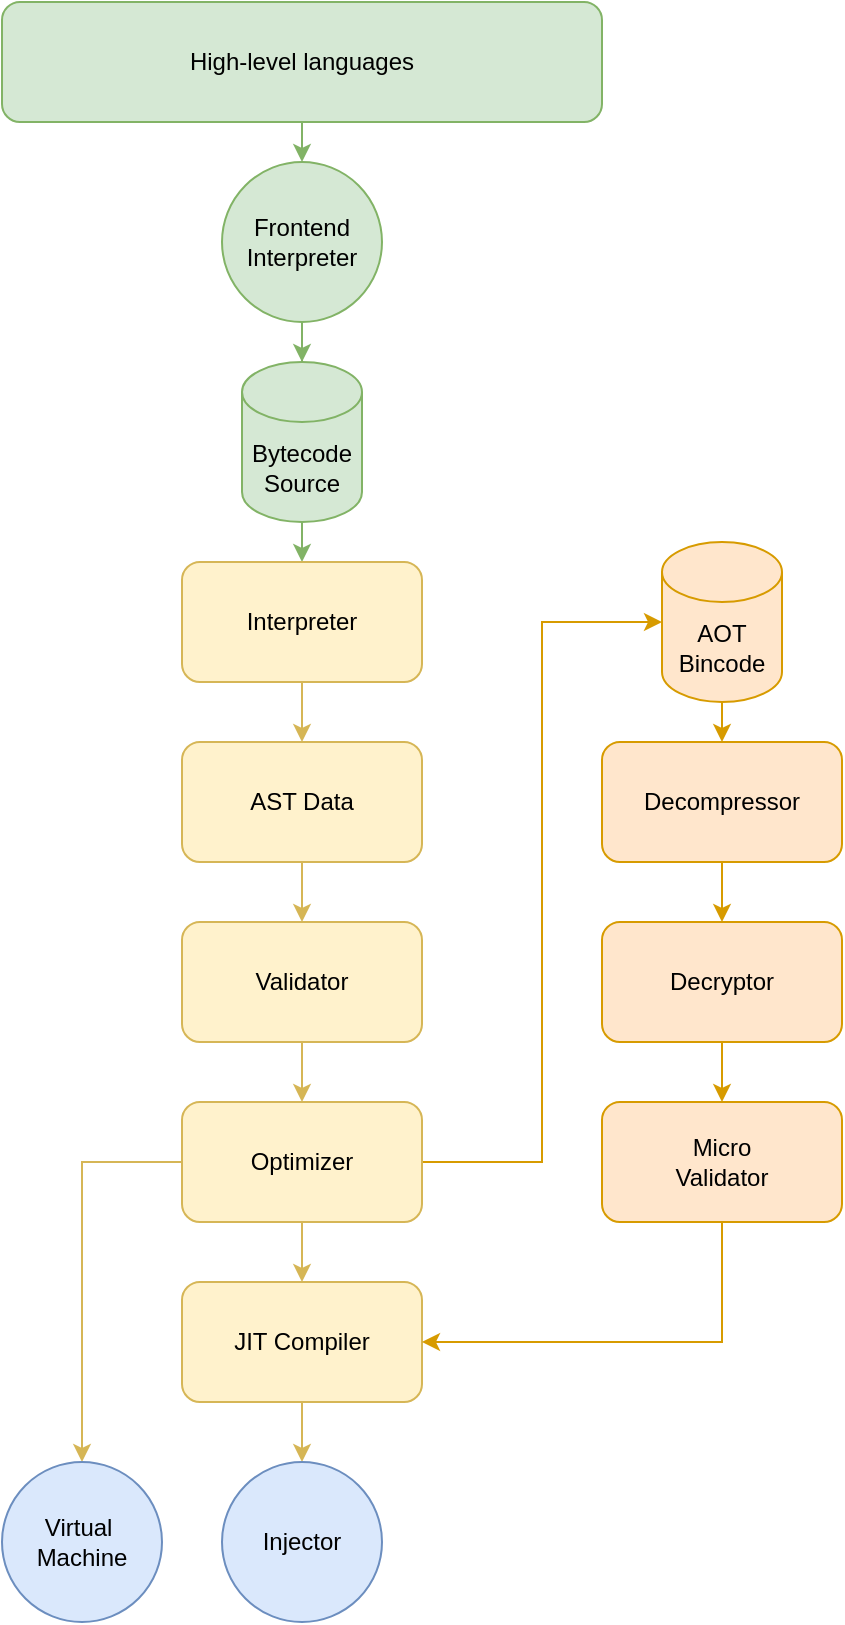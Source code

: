 <mxfile version="14.1.8" type="device"><diagram id="cywzkwUiJ6ZJpvaHsPgz" name="Page-1"><mxGraphModel dx="1718" dy="2155" grid="1" gridSize="10" guides="1" tooltips="1" connect="1" arrows="1" fold="1" page="1" pageScale="1" pageWidth="827" pageHeight="1169" math="0" shadow="0"><root><mxCell id="0"/><mxCell id="1" parent="0"/><mxCell id="d5nWc1MmFphjFf4pdwra-12" style="edgeStyle=orthogonalEdgeStyle;rounded=0;orthogonalLoop=1;jettySize=auto;html=1;exitX=0.5;exitY=1;exitDx=0;exitDy=0;exitPerimeter=0;entryX=0.5;entryY=0;entryDx=0;entryDy=0;fillColor=#d5e8d4;strokeColor=#82b366;" parent="1" source="d5nWc1MmFphjFf4pdwra-7" target="d5nWc1MmFphjFf4pdwra-8" edge="1"><mxGeometry relative="1" as="geometry"/></mxCell><mxCell id="d5nWc1MmFphjFf4pdwra-7" value="Bytecode&lt;br&gt;Source" style="shape=cylinder3;whiteSpace=wrap;html=1;boundedLbl=1;backgroundOutline=1;size=15;fillColor=#d5e8d4;strokeColor=#82b366;" parent="1" vertex="1"><mxGeometry x="350" y="50" width="60" height="80" as="geometry"/></mxCell><mxCell id="d5nWc1MmFphjFf4pdwra-22" style="edgeStyle=orthogonalEdgeStyle;rounded=0;orthogonalLoop=1;jettySize=auto;html=1;exitX=0.5;exitY=1;exitDx=0;exitDy=0;entryX=0.5;entryY=0;entryDx=0;entryDy=0;fillColor=#fff2cc;strokeColor=#d6b656;" parent="1" source="d5nWc1MmFphjFf4pdwra-8" target="d5nWc1MmFphjFf4pdwra-21" edge="1"><mxGeometry relative="1" as="geometry"/></mxCell><mxCell id="d5nWc1MmFphjFf4pdwra-8" value="Interpreter" style="rounded=1;whiteSpace=wrap;html=1;fillColor=#fff2cc;strokeColor=#d6b656;" parent="1" vertex="1"><mxGeometry x="320" y="150" width="120" height="60" as="geometry"/></mxCell><mxCell id="d5nWc1MmFphjFf4pdwra-19" style="edgeStyle=orthogonalEdgeStyle;rounded=0;orthogonalLoop=1;jettySize=auto;html=1;exitX=0.5;exitY=1;exitDx=0;exitDy=0;exitPerimeter=0;entryX=0.5;entryY=0;entryDx=0;entryDy=0;fillColor=#ffe6cc;strokeColor=#d79b00;" parent="1" source="d5nWc1MmFphjFf4pdwra-16" target="d5nWc1MmFphjFf4pdwra-17" edge="1"><mxGeometry relative="1" as="geometry"/></mxCell><mxCell id="d5nWc1MmFphjFf4pdwra-16" value="AOT&lt;br&gt;Bincode" style="shape=cylinder3;whiteSpace=wrap;html=1;boundedLbl=1;backgroundOutline=1;size=15;fillColor=#ffe6cc;strokeColor=#d79b00;" parent="1" vertex="1"><mxGeometry x="560" y="140" width="60" height="80" as="geometry"/></mxCell><mxCell id="d5nWc1MmFphjFf4pdwra-23" style="edgeStyle=orthogonalEdgeStyle;rounded=0;orthogonalLoop=1;jettySize=auto;html=1;exitX=0.5;exitY=1;exitDx=0;exitDy=0;entryX=0.5;entryY=0;entryDx=0;entryDy=0;fillColor=#ffe6cc;strokeColor=#d79b00;" parent="1" source="d5nWc1MmFphjFf4pdwra-17" target="d5nWc1MmFphjFf4pdwra-20" edge="1"><mxGeometry relative="1" as="geometry"/></mxCell><mxCell id="d5nWc1MmFphjFf4pdwra-17" value="Decompressor" style="rounded=1;whiteSpace=wrap;html=1;fillColor=#ffe6cc;strokeColor=#d79b00;" parent="1" vertex="1"><mxGeometry x="530" y="240" width="120" height="60" as="geometry"/></mxCell><mxCell id="d5nWc1MmFphjFf4pdwra-38" style="edgeStyle=orthogonalEdgeStyle;rounded=0;orthogonalLoop=1;jettySize=auto;html=1;exitX=0.5;exitY=1;exitDx=0;exitDy=0;fillColor=#ffe6cc;strokeColor=#d79b00;" parent="1" source="d5nWc1MmFphjFf4pdwra-20" target="d5nWc1MmFphjFf4pdwra-37" edge="1"><mxGeometry relative="1" as="geometry"/></mxCell><mxCell id="d5nWc1MmFphjFf4pdwra-20" value="Decryptor" style="rounded=1;whiteSpace=wrap;html=1;fillColor=#ffe6cc;strokeColor=#d79b00;" parent="1" vertex="1"><mxGeometry x="530" y="330" width="120" height="60" as="geometry"/></mxCell><mxCell id="d5nWc1MmFphjFf4pdwra-25" style="edgeStyle=orthogonalEdgeStyle;rounded=0;orthogonalLoop=1;jettySize=auto;html=1;exitX=0.5;exitY=1;exitDx=0;exitDy=0;entryX=0.5;entryY=0;entryDx=0;entryDy=0;fillColor=#fff2cc;strokeColor=#d6b656;" parent="1" source="d5nWc1MmFphjFf4pdwra-21" target="d5nWc1MmFphjFf4pdwra-24" edge="1"><mxGeometry relative="1" as="geometry"/></mxCell><mxCell id="d5nWc1MmFphjFf4pdwra-21" value="AST Data" style="rounded=1;whiteSpace=wrap;html=1;fillColor=#fff2cc;strokeColor=#d6b656;" parent="1" vertex="1"><mxGeometry x="320" y="240" width="120" height="60" as="geometry"/></mxCell><mxCell id="d5nWc1MmFphjFf4pdwra-28" style="edgeStyle=orthogonalEdgeStyle;rounded=0;orthogonalLoop=1;jettySize=auto;html=1;entryX=0.5;entryY=0;entryDx=0;entryDy=0;fillColor=#fff2cc;strokeColor=#d6b656;" parent="1" source="d5nWc1MmFphjFf4pdwra-24" target="d5nWc1MmFphjFf4pdwra-27" edge="1"><mxGeometry relative="1" as="geometry"/></mxCell><mxCell id="d5nWc1MmFphjFf4pdwra-24" value="Validator" style="rounded=1;whiteSpace=wrap;html=1;fillColor=#fff2cc;strokeColor=#d6b656;" parent="1" vertex="1"><mxGeometry x="320" y="330" width="120" height="60" as="geometry"/></mxCell><mxCell id="d5nWc1MmFphjFf4pdwra-35" style="edgeStyle=orthogonalEdgeStyle;rounded=0;orthogonalLoop=1;jettySize=auto;html=1;entryX=0.5;entryY=0;entryDx=0;entryDy=0;fillColor=#fff2cc;strokeColor=#d6b656;" parent="1" source="d5nWc1MmFphjFf4pdwra-27" target="d5nWc1MmFphjFf4pdwra-34" edge="1"><mxGeometry relative="1" as="geometry"/></mxCell><mxCell id="rmFMXMW-QbCAPq4Wb6hJ-17" style="edgeStyle=orthogonalEdgeStyle;rounded=0;orthogonalLoop=1;jettySize=auto;html=1;entryX=0;entryY=0.5;entryDx=0;entryDy=0;entryPerimeter=0;fillColor=#ffe6cc;strokeColor=#d79b00;" edge="1" parent="1" source="d5nWc1MmFphjFf4pdwra-27" target="d5nWc1MmFphjFf4pdwra-16"><mxGeometry relative="1" as="geometry"/></mxCell><mxCell id="rmFMXMW-QbCAPq4Wb6hJ-23" style="edgeStyle=orthogonalEdgeStyle;rounded=0;orthogonalLoop=1;jettySize=auto;html=1;exitX=0;exitY=0.5;exitDx=0;exitDy=0;entryX=0.5;entryY=0;entryDx=0;entryDy=0;fillColor=#fff2cc;strokeColor=#d6b656;" edge="1" parent="1" source="d5nWc1MmFphjFf4pdwra-27" target="rmFMXMW-QbCAPq4Wb6hJ-22"><mxGeometry relative="1" as="geometry"/></mxCell><mxCell id="d5nWc1MmFphjFf4pdwra-27" value="Optimizer" style="rounded=1;whiteSpace=wrap;html=1;fillColor=#fff2cc;strokeColor=#d6b656;" parent="1" vertex="1"><mxGeometry x="320" y="420" width="120" height="60" as="geometry"/></mxCell><mxCell id="d5nWc1MmFphjFf4pdwra-46" style="edgeStyle=orthogonalEdgeStyle;rounded=0;orthogonalLoop=1;jettySize=auto;html=1;exitX=0.5;exitY=1;exitDx=0;exitDy=0;entryX=0.5;entryY=0;entryDx=0;entryDy=0;fillColor=#fff2cc;strokeColor=#d6b656;" parent="1" source="d5nWc1MmFphjFf4pdwra-34" target="d5nWc1MmFphjFf4pdwra-44" edge="1"><mxGeometry relative="1" as="geometry"/></mxCell><mxCell id="d5nWc1MmFphjFf4pdwra-34" value="JIT Compiler" style="rounded=1;whiteSpace=wrap;html=1;fillColor=#fff2cc;strokeColor=#d6b656;" parent="1" vertex="1"><mxGeometry x="320" y="510" width="120" height="60" as="geometry"/></mxCell><mxCell id="rmFMXMW-QbCAPq4Wb6hJ-16" style="edgeStyle=orthogonalEdgeStyle;rounded=0;orthogonalLoop=1;jettySize=auto;html=1;exitX=0.5;exitY=1;exitDx=0;exitDy=0;entryX=1;entryY=0.5;entryDx=0;entryDy=0;fillColor=#ffe6cc;strokeColor=#d79b00;" edge="1" parent="1" source="d5nWc1MmFphjFf4pdwra-37" target="d5nWc1MmFphjFf4pdwra-34"><mxGeometry relative="1" as="geometry"/></mxCell><mxCell id="d5nWc1MmFphjFf4pdwra-37" value="Micro&lt;br&gt;Validator" style="rounded=1;whiteSpace=wrap;html=1;fillColor=#ffe6cc;strokeColor=#d79b00;" parent="1" vertex="1"><mxGeometry x="530" y="420" width="120" height="60" as="geometry"/></mxCell><mxCell id="d5nWc1MmFphjFf4pdwra-44" value="Injector" style="ellipse;whiteSpace=wrap;html=1;aspect=fixed;fillColor=#dae8fc;strokeColor=#6c8ebf;" parent="1" vertex="1"><mxGeometry x="340" y="600" width="80" height="80" as="geometry"/></mxCell><mxCell id="rmFMXMW-QbCAPq4Wb6hJ-3" style="edgeStyle=orthogonalEdgeStyle;rounded=0;orthogonalLoop=1;jettySize=auto;html=1;exitX=0.5;exitY=1;exitDx=0;exitDy=0;entryX=0.5;entryY=0;entryDx=0;entryDy=0;fillColor=#d5e8d4;strokeColor=#82b366;" edge="1" parent="1" source="rmFMXMW-QbCAPq4Wb6hJ-1" target="rmFMXMW-QbCAPq4Wb6hJ-2"><mxGeometry relative="1" as="geometry"/></mxCell><mxCell id="rmFMXMW-QbCAPq4Wb6hJ-1" value="High-level languages" style="rounded=1;whiteSpace=wrap;html=1;fillColor=#d5e8d4;strokeColor=#82b366;" vertex="1" parent="1"><mxGeometry x="230" y="-130" width="300" height="60" as="geometry"/></mxCell><mxCell id="rmFMXMW-QbCAPq4Wb6hJ-13" style="edgeStyle=orthogonalEdgeStyle;rounded=0;orthogonalLoop=1;jettySize=auto;html=1;fillColor=#d5e8d4;strokeColor=#82b366;" edge="1" parent="1" source="rmFMXMW-QbCAPq4Wb6hJ-2" target="d5nWc1MmFphjFf4pdwra-7"><mxGeometry relative="1" as="geometry"/></mxCell><mxCell id="rmFMXMW-QbCAPq4Wb6hJ-2" value="Frontend&lt;br&gt;Interpreter" style="ellipse;whiteSpace=wrap;html=1;aspect=fixed;fillColor=#d5e8d4;strokeColor=#82b366;" vertex="1" parent="1"><mxGeometry x="340" y="-50" width="80" height="80" as="geometry"/></mxCell><mxCell id="rmFMXMW-QbCAPq4Wb6hJ-22" value="Virtual&amp;nbsp;&lt;br&gt;Machine" style="ellipse;whiteSpace=wrap;html=1;aspect=fixed;fillColor=#dae8fc;strokeColor=#6c8ebf;" vertex="1" parent="1"><mxGeometry x="230" y="600" width="80" height="80" as="geometry"/></mxCell></root></mxGraphModel></diagram></mxfile>
